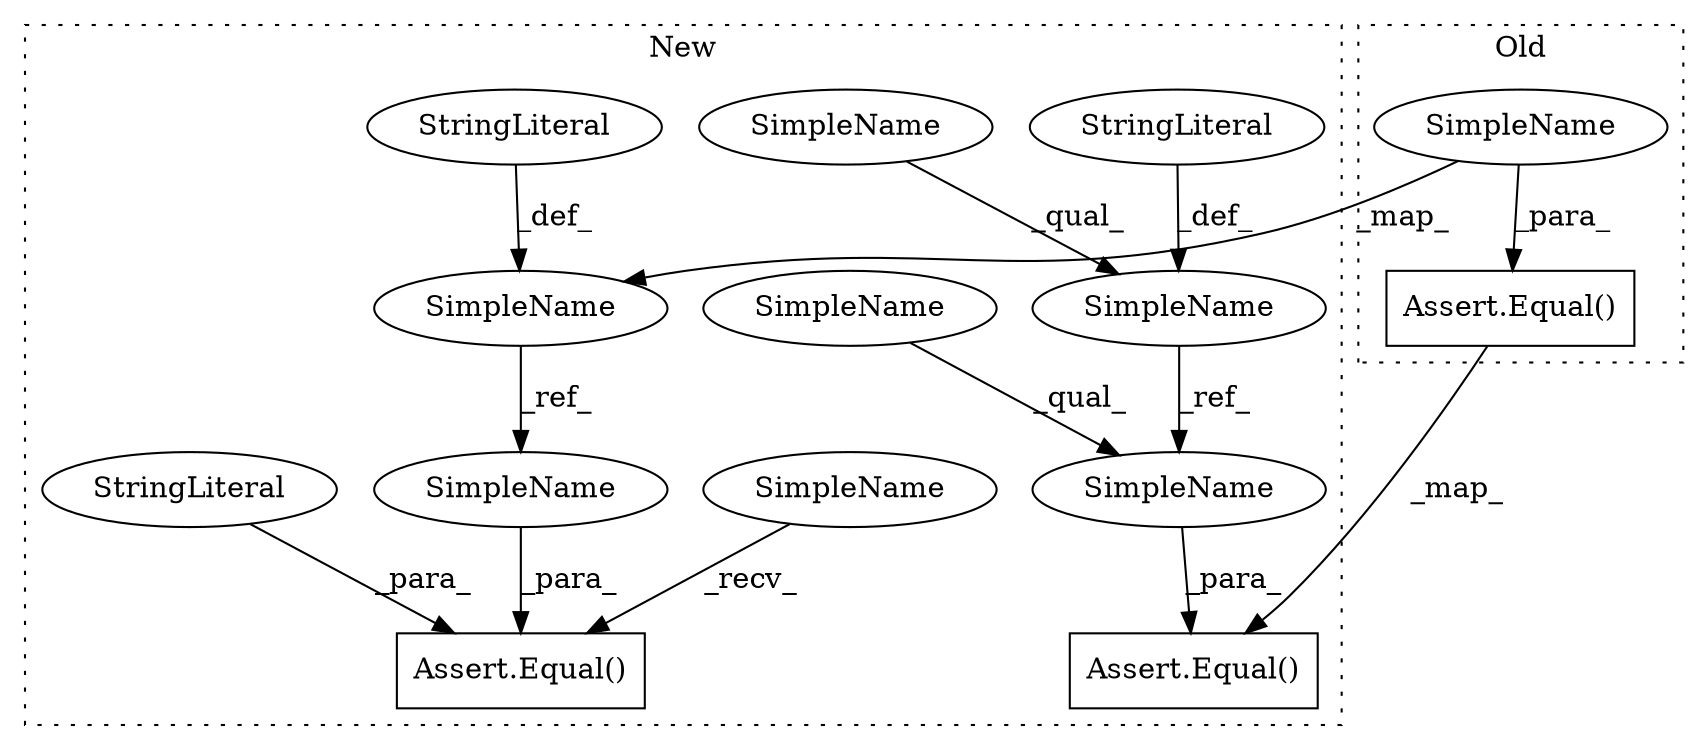 digraph G {
subgraph cluster0 {
1 [label="Assert.Equal()" a="32" s="24718,24789" l="6,1" shape="box"];
8 [label="SimpleName" a="42" s="24763" l="26" shape="ellipse"];
label = "Old";
style="dotted";
}
subgraph cluster1 {
2 [label="Assert.Equal()" a="32" s="25134,25200" l="6,1" shape="box"];
3 [label="SimpleName" a="42" s="24873" l="21" shape="ellipse"];
4 [label="StringLiteral" a="45" s="24897" l="37" shape="ellipse"];
5 [label="Assert.Equal()" a="32" s="25222,25299" l="6,1" shape="box"];
6 [label="StringLiteral" a="45" s="25228" l="43" shape="ellipse"];
7 [label="SimpleName" a="42" s="24948" l="26" shape="ellipse"];
9 [label="StringLiteral" a="45" s="24977" l="43" shape="ellipse"];
10 [label="SimpleName" a="42" s="25215" l="6" shape="ellipse"];
11 [label="SimpleName" a="42" s="25179" l="21" shape="ellipse"];
12 [label="SimpleName" a="42" s="24873" l="7" shape="ellipse"];
13 [label="SimpleName" a="42" s="25179" l="7" shape="ellipse"];
14 [label="SimpleName" a="42" s="25273" l="26" shape="ellipse"];
label = "New";
style="dotted";
}
1 -> 2 [label="_map_"];
3 -> 11 [label="_ref_"];
4 -> 3 [label="_def_"];
6 -> 5 [label="_para_"];
7 -> 14 [label="_ref_"];
8 -> 7 [label="_map_"];
8 -> 1 [label="_para_"];
9 -> 7 [label="_def_"];
10 -> 5 [label="_recv_"];
11 -> 2 [label="_para_"];
12 -> 3 [label="_qual_"];
13 -> 11 [label="_qual_"];
14 -> 5 [label="_para_"];
}
